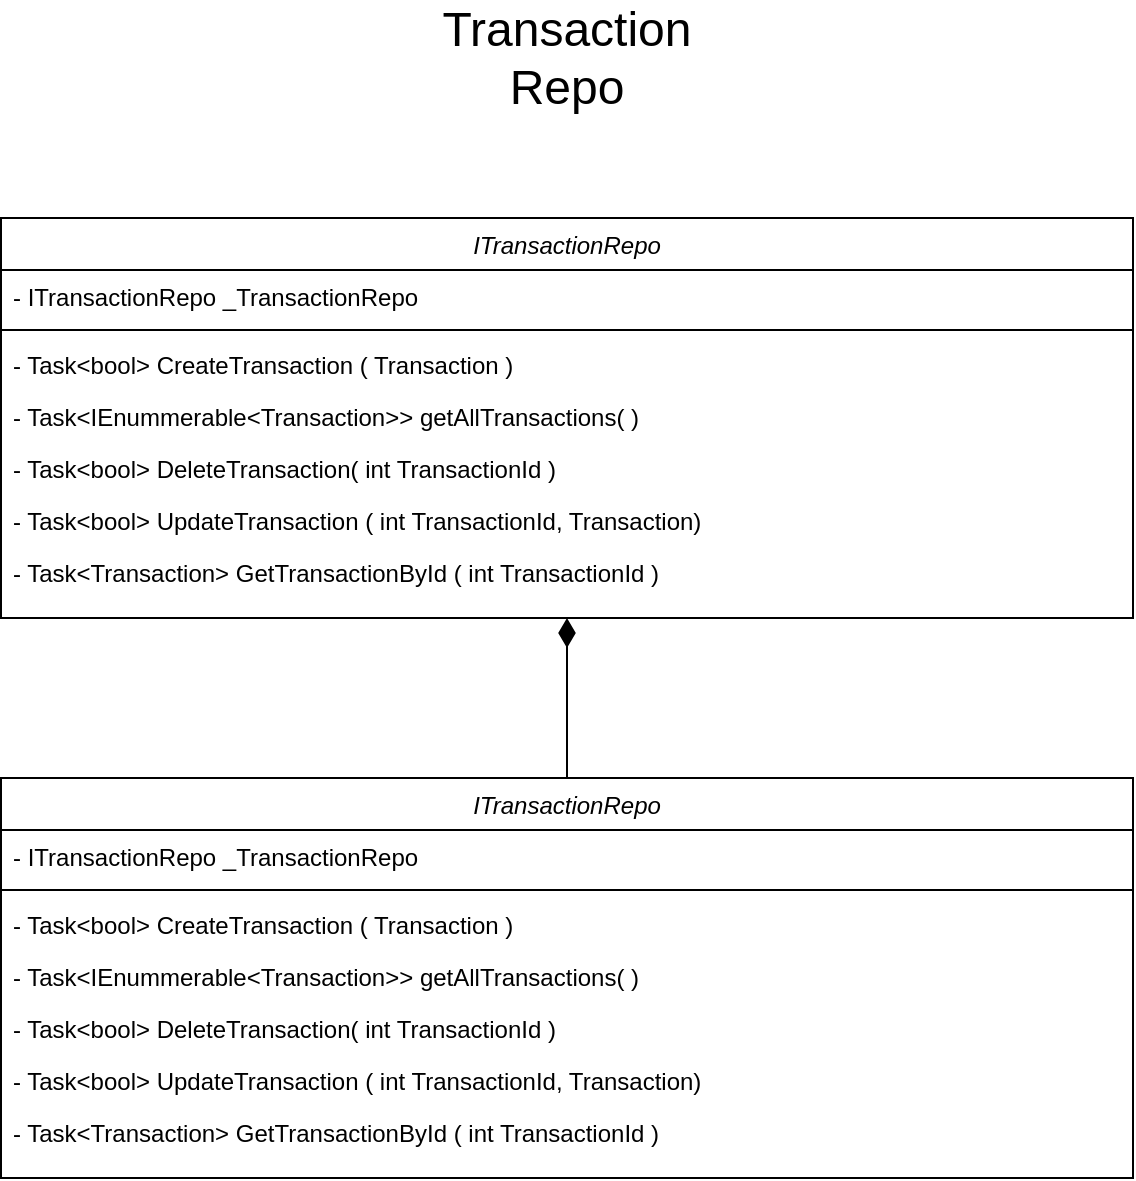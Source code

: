 <mxfile version="14.2.9" type="device"><diagram id="QkI--pBJC4bzssq41QZq" name="Page-1"><mxGraphModel dx="1422" dy="2946" grid="1" gridSize="10" guides="1" tooltips="1" connect="1" arrows="1" fold="1" page="1" pageScale="1" pageWidth="850" pageHeight="1100" math="0" shadow="0"><root><mxCell id="0"/><mxCell id="1" parent="0"/><mxCell id="noM06Llarw8SXuktYtZB-41" value="&lt;font style=&quot;font-size: 24px&quot;&gt;Transaction Repo&lt;br&gt;&lt;/font&gt;" style="text;html=1;strokeColor=none;fillColor=none;align=center;verticalAlign=middle;whiteSpace=wrap;rounded=0;" vertex="1" parent="1"><mxGeometry x="365" y="-2130" width="185" height="20" as="geometry"/></mxCell><mxCell id="noM06Llarw8SXuktYtZB-97" value="ITransactionRepo" style="swimlane;fontStyle=2;align=center;verticalAlign=top;childLayout=stackLayout;horizontal=1;startSize=26;horizontalStack=0;resizeParent=1;resizeLast=0;collapsible=1;marginBottom=0;rounded=0;shadow=0;strokeWidth=1;" vertex="1" parent="1"><mxGeometry x="174.5" y="-2040" width="566" height="200" as="geometry"><mxRectangle x="230" y="140" width="160" height="26" as="alternateBounds"/></mxGeometry></mxCell><mxCell id="noM06Llarw8SXuktYtZB-98" value="- ITransactionRepo _TransactionRepo" style="text;align=left;verticalAlign=top;spacingLeft=4;spacingRight=4;overflow=hidden;rotatable=0;points=[[0,0.5],[1,0.5]];portConstraint=eastwest;" vertex="1" parent="noM06Llarw8SXuktYtZB-97"><mxGeometry y="26" width="566" height="26" as="geometry"/></mxCell><mxCell id="noM06Llarw8SXuktYtZB-99" value="" style="line;html=1;strokeWidth=1;align=left;verticalAlign=middle;spacingTop=-1;spacingLeft=3;spacingRight=3;rotatable=0;labelPosition=right;points=[];portConstraint=eastwest;" vertex="1" parent="noM06Llarw8SXuktYtZB-97"><mxGeometry y="52" width="566" height="8" as="geometry"/></mxCell><mxCell id="noM06Llarw8SXuktYtZB-100" value="- Task&lt;bool&gt; CreateTransaction ( Transaction )" style="text;align=left;verticalAlign=top;spacingLeft=4;spacingRight=4;overflow=hidden;rotatable=0;points=[[0,0.5],[1,0.5]];portConstraint=eastwest;" vertex="1" parent="noM06Llarw8SXuktYtZB-97"><mxGeometry y="60" width="566" height="26" as="geometry"/></mxCell><mxCell id="noM06Llarw8SXuktYtZB-101" value="- Task&lt;IEnummerable&lt;Transaction&gt;&gt; getAllTransactions( )" style="text;align=left;verticalAlign=top;spacingLeft=4;spacingRight=4;overflow=hidden;rotatable=0;points=[[0,0.5],[1,0.5]];portConstraint=eastwest;" vertex="1" parent="noM06Llarw8SXuktYtZB-97"><mxGeometry y="86" width="566" height="26" as="geometry"/></mxCell><mxCell id="noM06Llarw8SXuktYtZB-102" value="- Task&lt;bool&gt; DeleteTransaction( int TransactionId )" style="text;align=left;verticalAlign=top;spacingLeft=4;spacingRight=4;overflow=hidden;rotatable=0;points=[[0,0.5],[1,0.5]];portConstraint=eastwest;" vertex="1" parent="noM06Llarw8SXuktYtZB-97"><mxGeometry y="112" width="566" height="26" as="geometry"/></mxCell><mxCell id="noM06Llarw8SXuktYtZB-103" value="- Task&lt;bool&gt; UpdateTransaction ( int TransactionId, Transaction)" style="text;align=left;verticalAlign=top;spacingLeft=4;spacingRight=4;overflow=hidden;rotatable=0;points=[[0,0.5],[1,0.5]];portConstraint=eastwest;" vertex="1" parent="noM06Llarw8SXuktYtZB-97"><mxGeometry y="138" width="566" height="26" as="geometry"/></mxCell><mxCell id="noM06Llarw8SXuktYtZB-104" value="- Task&lt;Transaction&gt; GetTransactionById ( int TransactionId )" style="text;align=left;verticalAlign=top;spacingLeft=4;spacingRight=4;overflow=hidden;rotatable=0;points=[[0,0.5],[1,0.5]];portConstraint=eastwest;" vertex="1" parent="noM06Llarw8SXuktYtZB-97"><mxGeometry y="164" width="566" height="26" as="geometry"/></mxCell><mxCell id="noM06Llarw8SXuktYtZB-105" style="edgeStyle=orthogonalEdgeStyle;rounded=0;orthogonalLoop=1;jettySize=auto;html=1;exitX=0.5;exitY=0;exitDx=0;exitDy=0;endArrow=diamondThin;endFill=1;endSize=12;" edge="1" parent="1" source="noM06Llarw8SXuktYtZB-106"><mxGeometry relative="1" as="geometry"><mxPoint x="457.5" y="-1840" as="targetPoint"/></mxGeometry></mxCell><mxCell id="noM06Llarw8SXuktYtZB-106" value="ITransactionRepo" style="swimlane;fontStyle=2;align=center;verticalAlign=top;childLayout=stackLayout;horizontal=1;startSize=26;horizontalStack=0;resizeParent=1;resizeLast=0;collapsible=1;marginBottom=0;rounded=0;shadow=0;strokeWidth=1;" vertex="1" parent="1"><mxGeometry x="174.5" y="-1760" width="566" height="200" as="geometry"><mxRectangle x="230" y="140" width="160" height="26" as="alternateBounds"/></mxGeometry></mxCell><mxCell id="noM06Llarw8SXuktYtZB-107" value="- ITransactionRepo _TransactionRepo" style="text;align=left;verticalAlign=top;spacingLeft=4;spacingRight=4;overflow=hidden;rotatable=0;points=[[0,0.5],[1,0.5]];portConstraint=eastwest;" vertex="1" parent="noM06Llarw8SXuktYtZB-106"><mxGeometry y="26" width="566" height="26" as="geometry"/></mxCell><mxCell id="noM06Llarw8SXuktYtZB-108" value="" style="line;html=1;strokeWidth=1;align=left;verticalAlign=middle;spacingTop=-1;spacingLeft=3;spacingRight=3;rotatable=0;labelPosition=right;points=[];portConstraint=eastwest;" vertex="1" parent="noM06Llarw8SXuktYtZB-106"><mxGeometry y="52" width="566" height="8" as="geometry"/></mxCell><mxCell id="noM06Llarw8SXuktYtZB-109" value="- Task&lt;bool&gt; CreateTransaction ( Transaction )" style="text;align=left;verticalAlign=top;spacingLeft=4;spacingRight=4;overflow=hidden;rotatable=0;points=[[0,0.5],[1,0.5]];portConstraint=eastwest;" vertex="1" parent="noM06Llarw8SXuktYtZB-106"><mxGeometry y="60" width="566" height="26" as="geometry"/></mxCell><mxCell id="noM06Llarw8SXuktYtZB-110" value="- Task&lt;IEnummerable&lt;Transaction&gt;&gt; getAllTransactions( )" style="text;align=left;verticalAlign=top;spacingLeft=4;spacingRight=4;overflow=hidden;rotatable=0;points=[[0,0.5],[1,0.5]];portConstraint=eastwest;" vertex="1" parent="noM06Llarw8SXuktYtZB-106"><mxGeometry y="86" width="566" height="26" as="geometry"/></mxCell><mxCell id="noM06Llarw8SXuktYtZB-111" value="- Task&lt;bool&gt; DeleteTransaction( int TransactionId )" style="text;align=left;verticalAlign=top;spacingLeft=4;spacingRight=4;overflow=hidden;rotatable=0;points=[[0,0.5],[1,0.5]];portConstraint=eastwest;" vertex="1" parent="noM06Llarw8SXuktYtZB-106"><mxGeometry y="112" width="566" height="26" as="geometry"/></mxCell><mxCell id="noM06Llarw8SXuktYtZB-112" value="- Task&lt;bool&gt; UpdateTransaction ( int TransactionId, Transaction)" style="text;align=left;verticalAlign=top;spacingLeft=4;spacingRight=4;overflow=hidden;rotatable=0;points=[[0,0.5],[1,0.5]];portConstraint=eastwest;" vertex="1" parent="noM06Llarw8SXuktYtZB-106"><mxGeometry y="138" width="566" height="26" as="geometry"/></mxCell><mxCell id="noM06Llarw8SXuktYtZB-113" value="- Task&lt;Transaction&gt; GetTransactionById ( int TransactionId )" style="text;align=left;verticalAlign=top;spacingLeft=4;spacingRight=4;overflow=hidden;rotatable=0;points=[[0,0.5],[1,0.5]];portConstraint=eastwest;" vertex="1" parent="noM06Llarw8SXuktYtZB-106"><mxGeometry y="164" width="566" height="26" as="geometry"/></mxCell></root></mxGraphModel></diagram></mxfile>